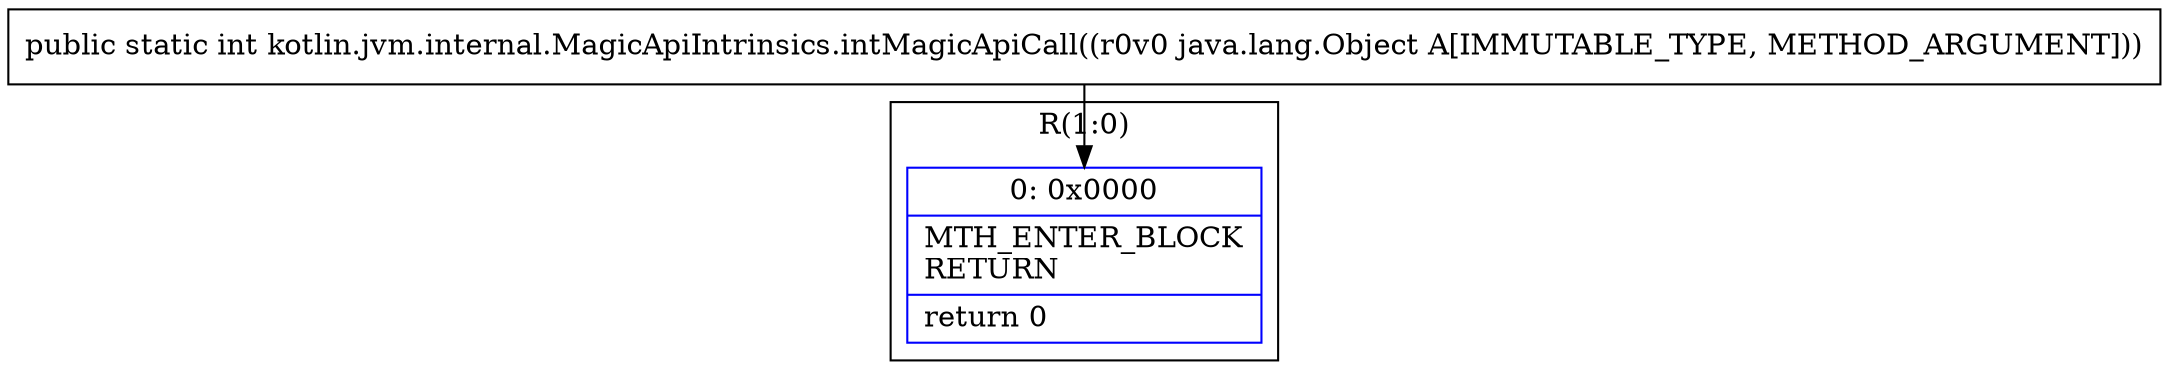 digraph "CFG forkotlin.jvm.internal.MagicApiIntrinsics.intMagicApiCall(Ljava\/lang\/Object;)I" {
subgraph cluster_Region_110430482 {
label = "R(1:0)";
node [shape=record,color=blue];
Node_0 [shape=record,label="{0\:\ 0x0000|MTH_ENTER_BLOCK\lRETURN\l|return 0\l}"];
}
MethodNode[shape=record,label="{public static int kotlin.jvm.internal.MagicApiIntrinsics.intMagicApiCall((r0v0 java.lang.Object A[IMMUTABLE_TYPE, METHOD_ARGUMENT])) }"];
MethodNode -> Node_0;
}

